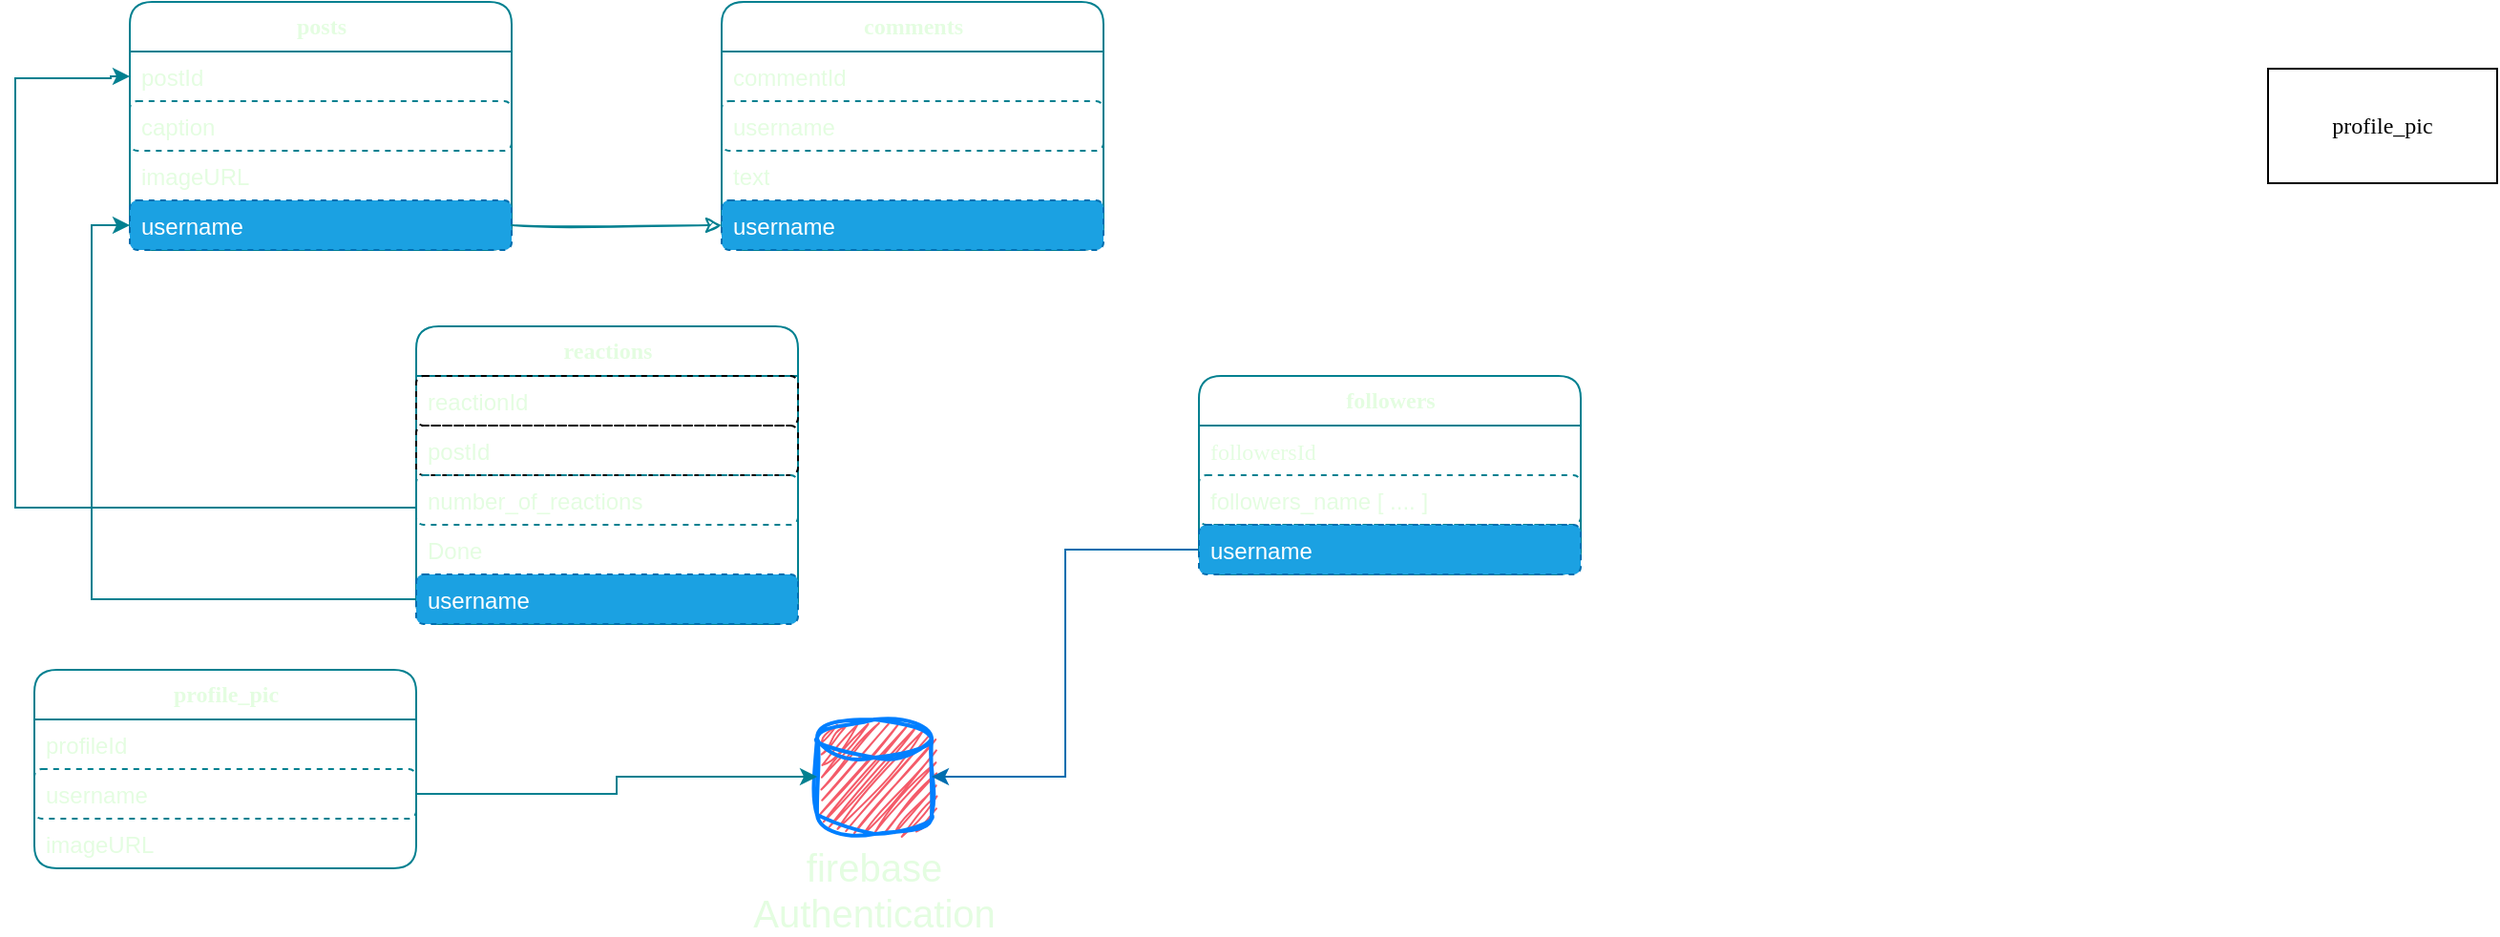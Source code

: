 <mxfile version="20.7.4" type="device"><diagram id="R2lEEEUBdFMjLlhIrx00" name="Page-1"><mxGraphModel dx="1114" dy="636" grid="1" gridSize="10" guides="1" tooltips="1" connect="1" arrows="1" fold="1" page="1" pageScale="1" pageWidth="2000" pageHeight="1100" math="0" shadow="0" extFonts="Permanent Marker^https://fonts.googleapis.com/css?family=Permanent+Marker"><root><mxCell id="0"/><mxCell id="1" parent="0"/><mxCell id="STt7UrihR1JewOlCiutB-57" value="&lt;b&gt;&lt;font face=&quot;Verdana&quot;&gt;posts&lt;/font&gt;&lt;/b&gt;" style="swimlane;fontStyle=0;childLayout=stackLayout;horizontal=1;startSize=26;fillColor=none;horizontalStack=0;resizeParent=1;resizeParentMax=0;resizeLast=0;collapsible=1;marginBottom=0;html=1;perimeterSpacing=10;shadow=0;labelBackgroundColor=none;strokeColor=#028090;fontColor=#E4FDE1;rounded=1;" parent="1" vertex="1"><mxGeometry x="90" y="120" width="200" height="130" as="geometry"/></mxCell><mxCell id="STt7UrihR1JewOlCiutB-58" value="&lt;font style=&quot;font-size: 12px;&quot;&gt;postId&lt;/font&gt;" style="text;strokeColor=none;fillColor=none;align=left;verticalAlign=top;spacingLeft=4;spacingRight=4;overflow=hidden;rotatable=0;points=[[0,0.5],[1,0.5]];portConstraint=eastwest;whiteSpace=wrap;html=1;dashed=1;shadow=0;labelBackgroundColor=none;fontColor=#E4FDE1;rounded=1;" parent="STt7UrihR1JewOlCiutB-57" vertex="1"><mxGeometry y="26" width="200" height="26" as="geometry"/></mxCell><mxCell id="STt7UrihR1JewOlCiutB-59" value="caption" style="text;strokeColor=#028090;fillColor=none;align=left;verticalAlign=top;spacingLeft=4;spacingRight=4;overflow=hidden;rotatable=0;points=[[0,0.5],[1,0.5]];portConstraint=eastwest;whiteSpace=wrap;html=1;dashed=1;shadow=0;labelBackgroundColor=none;fontColor=#E4FDE1;rounded=1;" parent="STt7UrihR1JewOlCiutB-57" vertex="1"><mxGeometry y="52" width="200" height="26" as="geometry"/></mxCell><mxCell id="STt7UrihR1JewOlCiutB-61" value="imageURL" style="text;strokeColor=none;fillColor=none;align=left;verticalAlign=top;spacingLeft=4;spacingRight=4;overflow=hidden;rotatable=0;points=[[0,0.5],[1,0.5]];portConstraint=eastwest;whiteSpace=wrap;html=1;dashed=1;shadow=0;labelBackgroundColor=none;fontColor=#E4FDE1;rounded=1;" parent="STt7UrihR1JewOlCiutB-57" vertex="1"><mxGeometry y="78" width="200" height="26" as="geometry"/></mxCell><mxCell id="STt7UrihR1JewOlCiutB-60" value="username" style="text;strokeColor=#006EAF;fillColor=#1ba1e2;align=left;verticalAlign=top;spacingLeft=4;spacingRight=4;overflow=hidden;rotatable=0;points=[[0,0.5],[1,0.5]];portConstraint=eastwest;whiteSpace=wrap;html=1;dashed=1;shadow=0;labelBackgroundColor=none;fontColor=#ffffff;rounded=1;" parent="STt7UrihR1JewOlCiutB-57" vertex="1"><mxGeometry y="104" width="200" height="26" as="geometry"/></mxCell><mxCell id="STt7UrihR1JewOlCiutB-62" value="&lt;font face=&quot;Verdana&quot;&gt;&lt;b&gt;comments&lt;/b&gt;&lt;/font&gt;" style="swimlane;fontStyle=0;childLayout=stackLayout;horizontal=1;startSize=26;fillColor=none;horizontalStack=0;resizeParent=1;resizeParentMax=0;resizeLast=0;collapsible=1;marginBottom=0;html=1;perimeterSpacing=10;shadow=0;labelBackgroundColor=none;strokeColor=#028090;fontColor=#E4FDE1;rounded=1;" parent="1" vertex="1"><mxGeometry x="400" y="120" width="200" height="130" as="geometry"/></mxCell><mxCell id="STt7UrihR1JewOlCiutB-63" value="&lt;font style=&quot;font-size: 12px;&quot;&gt;commentId&lt;/font&gt;" style="text;strokeColor=none;fillColor=none;align=left;verticalAlign=top;spacingLeft=4;spacingRight=4;overflow=hidden;rotatable=0;points=[[0,0.5],[1,0.5]];portConstraint=eastwest;whiteSpace=wrap;html=1;dashed=1;shadow=0;labelBackgroundColor=none;fontColor=#E4FDE1;rounded=1;" parent="STt7UrihR1JewOlCiutB-62" vertex="1"><mxGeometry y="26" width="200" height="26" as="geometry"/></mxCell><mxCell id="STt7UrihR1JewOlCiutB-64" value="username&lt;span style=&quot;white-space: pre;&quot;&gt;&#9;&lt;/span&gt;" style="text;strokeColor=#028090;fillColor=none;align=left;verticalAlign=top;spacingLeft=4;spacingRight=4;overflow=hidden;rotatable=0;points=[[0,0.5],[1,0.5]];portConstraint=eastwest;whiteSpace=wrap;html=1;dashed=1;shadow=0;labelBackgroundColor=none;fontColor=#E4FDE1;rounded=1;" parent="STt7UrihR1JewOlCiutB-62" vertex="1"><mxGeometry y="52" width="200" height="26" as="geometry"/></mxCell><mxCell id="STt7UrihR1JewOlCiutB-65" value="text" style="text;strokeColor=none;fillColor=none;align=left;verticalAlign=top;spacingLeft=4;spacingRight=4;overflow=hidden;rotatable=0;points=[[0,0.5],[1,0.5]];portConstraint=eastwest;whiteSpace=wrap;html=1;dashed=1;shadow=0;labelBackgroundColor=none;fontColor=#E4FDE1;rounded=1;" parent="STt7UrihR1JewOlCiutB-62" vertex="1"><mxGeometry y="78" width="200" height="26" as="geometry"/></mxCell><mxCell id="STt7UrihR1JewOlCiutB-66" value="username" style="text;strokeColor=#006EAF;fillColor=#1ba1e2;align=left;verticalAlign=top;spacingLeft=4;spacingRight=4;overflow=hidden;rotatable=0;points=[[0,0.5],[1,0.5]];portConstraint=eastwest;whiteSpace=wrap;html=1;dashed=1;shadow=0;labelBackgroundColor=none;fontColor=#ffffff;rounded=1;" parent="STt7UrihR1JewOlCiutB-62" vertex="1"><mxGeometry y="104" width="200" height="26" as="geometry"/></mxCell><mxCell id="STt7UrihR1JewOlCiutB-67" style="edgeStyle=orthogonalEdgeStyle;rounded=0;sketch=1;hachureGap=4;jiggle=2;curveFitting=1;orthogonalLoop=1;jettySize=auto;html=1;exitX=1;exitY=0.5;exitDx=0;exitDy=0;strokeColor=#028090;fontFamily=Architects Daughter;fontSource=https%3A%2F%2Ffonts.googleapis.com%2Fcss%3Ffamily%3DArchitects%2BDaughter;fontSize=16;fontColor=#E4FDE1;fillColor=#F45B69;comic=0;" parent="1" source="STt7UrihR1JewOlCiutB-60" target="STt7UrihR1JewOlCiutB-66" edge="1"><mxGeometry relative="1" as="geometry"/></mxCell><mxCell id="STt7UrihR1JewOlCiutB-68" value="&lt;font face=&quot;Verdana&quot;&gt;&lt;b&gt;reactions&lt;/b&gt;&lt;/font&gt;" style="swimlane;fontStyle=0;childLayout=stackLayout;horizontal=1;startSize=26;fillColor=none;horizontalStack=0;resizeParent=1;resizeParentMax=0;resizeLast=0;collapsible=1;marginBottom=0;html=1;perimeterSpacing=10;shadow=0;labelBackgroundColor=none;strokeColor=#028090;fontColor=#E4FDE1;rounded=1;" parent="1" vertex="1"><mxGeometry x="240" y="290" width="200" height="156" as="geometry"/></mxCell><mxCell id="STt7UrihR1JewOlCiutB-75" value="&lt;font style=&quot;font-size: 12px;&quot;&gt;reactionId&lt;/font&gt;" style="text;strokeColor=default;fillColor=none;align=left;verticalAlign=top;spacingLeft=4;spacingRight=4;overflow=hidden;rotatable=0;points=[[0,0.5],[1,0.5]];portConstraint=eastwest;whiteSpace=wrap;html=1;dashed=1;shadow=0;labelBackgroundColor=none;fontColor=#E4FDE1;rounded=1;comic=0;glass=0;" parent="STt7UrihR1JewOlCiutB-68" vertex="1"><mxGeometry y="26" width="200" height="26" as="geometry"/></mxCell><mxCell id="STt7UrihR1JewOlCiutB-69" value="&lt;font style=&quot;font-size: 12px;&quot;&gt;postId&lt;/font&gt;" style="text;strokeColor=default;fillColor=none;align=left;verticalAlign=top;spacingLeft=4;spacingRight=4;overflow=hidden;rotatable=0;points=[[0,0.5],[1,0.5]];portConstraint=eastwest;whiteSpace=wrap;html=1;dashed=1;shadow=0;labelBackgroundColor=none;fontColor=#E4FDE1;rounded=1;comic=0;" parent="STt7UrihR1JewOlCiutB-68" vertex="1"><mxGeometry y="52" width="200" height="26" as="geometry"/></mxCell><mxCell id="STt7UrihR1JewOlCiutB-70" value="number_of_reactions" style="text;strokeColor=#028090;fillColor=none;align=left;verticalAlign=top;spacingLeft=4;spacingRight=4;overflow=hidden;rotatable=0;points=[[0,0.5],[1,0.5]];portConstraint=eastwest;whiteSpace=wrap;html=1;dashed=1;shadow=0;labelBackgroundColor=none;fontColor=#E4FDE1;rounded=1;comic=0;" parent="STt7UrihR1JewOlCiutB-68" vertex="1"><mxGeometry y="78" width="200" height="26" as="geometry"/></mxCell><mxCell id="STt7UrihR1JewOlCiutB-71" value="Done" style="text;strokeColor=none;fillColor=none;align=left;verticalAlign=top;spacingLeft=4;spacingRight=4;overflow=hidden;rotatable=0;points=[[0,0.5],[1,0.5]];portConstraint=eastwest;whiteSpace=wrap;html=1;dashed=1;shadow=0;labelBackgroundColor=none;fontColor=#E4FDE1;rounded=1;comic=0;" parent="STt7UrihR1JewOlCiutB-68" vertex="1"><mxGeometry y="104" width="200" height="26" as="geometry"/></mxCell><mxCell id="STt7UrihR1JewOlCiutB-72" value="username" style="text;strokeColor=#006EAF;fillColor=#1ba1e2;align=left;verticalAlign=top;spacingLeft=4;spacingRight=4;overflow=hidden;rotatable=0;points=[[0,0.5],[1,0.5]];portConstraint=eastwest;whiteSpace=wrap;html=1;dashed=1;shadow=0;labelBackgroundColor=none;fontColor=#ffffff;rounded=1;" parent="STt7UrihR1JewOlCiutB-68" vertex="1"><mxGeometry y="130" width="200" height="26" as="geometry"/></mxCell><mxCell id="STt7UrihR1JewOlCiutB-74" style="edgeStyle=orthogonalEdgeStyle;rounded=0;hachureGap=4;orthogonalLoop=1;jettySize=auto;html=1;entryX=0;entryY=0.5;entryDx=0;entryDy=0;strokeColor=#028090;fontFamily=Helvetica;fontSize=16;fontColor=#E4FDE1;fillColor=#F45B69;" parent="1" source="STt7UrihR1JewOlCiutB-72" target="STt7UrihR1JewOlCiutB-60" edge="1"><mxGeometry relative="1" as="geometry"/></mxCell><mxCell id="STt7UrihR1JewOlCiutB-76" style="edgeStyle=orthogonalEdgeStyle;rounded=0;hachureGap=4;orthogonalLoop=1;jettySize=auto;html=1;entryX=0;entryY=0.5;entryDx=0;entryDy=0;strokeColor=#028090;fontFamily=Helvetica;fontSize=16;fontColor=#E4FDE1;fillColor=#F45B69;exitX=0;exitY=0.5;exitDx=0;exitDy=0;" parent="1" source="STt7UrihR1JewOlCiutB-70" target="STt7UrihR1JewOlCiutB-58" edge="1"><mxGeometry relative="1" as="geometry"><Array as="points"><mxPoint x="240" y="385"/><mxPoint x="30" y="385"/><mxPoint x="30" y="160"/><mxPoint x="80" y="160"/><mxPoint x="80" y="159"/></Array></mxGeometry></mxCell><mxCell id="STt7UrihR1JewOlCiutB-77" value="&lt;font face=&quot;Verdana&quot;&gt;&lt;b&gt;profile_pic&lt;/b&gt;&lt;/font&gt;" style="swimlane;fontStyle=0;childLayout=stackLayout;horizontal=1;startSize=26;fillColor=none;horizontalStack=0;resizeParent=1;resizeParentMax=0;resizeLast=0;collapsible=1;marginBottom=0;html=1;perimeterSpacing=10;shadow=0;labelBackgroundColor=none;strokeColor=#028090;fontColor=#E4FDE1;rounded=1;" parent="1" vertex="1"><mxGeometry x="40" y="470" width="200" height="104" as="geometry"/></mxCell><mxCell id="STt7UrihR1JewOlCiutB-78" value="&lt;font style=&quot;font-size: 12px;&quot;&gt;profileId&lt;/font&gt;" style="text;strokeColor=none;fillColor=none;align=left;verticalAlign=top;spacingLeft=4;spacingRight=4;overflow=hidden;rotatable=0;points=[[0,0.5],[1,0.5]];portConstraint=eastwest;whiteSpace=wrap;html=1;dashed=1;shadow=0;labelBackgroundColor=none;fontColor=#E4FDE1;rounded=1;" parent="STt7UrihR1JewOlCiutB-77" vertex="1"><mxGeometry y="26" width="200" height="26" as="geometry"/></mxCell><mxCell id="STt7UrihR1JewOlCiutB-79" value="username&lt;span style=&quot;white-space: pre;&quot;&gt;&#9;&lt;/span&gt;" style="text;strokeColor=#028090;fillColor=none;align=left;verticalAlign=top;spacingLeft=4;spacingRight=4;overflow=hidden;rotatable=0;points=[[0,0.5],[1,0.5]];portConstraint=eastwest;whiteSpace=wrap;html=1;dashed=1;shadow=0;labelBackgroundColor=none;fontColor=#E4FDE1;rounded=1;" parent="STt7UrihR1JewOlCiutB-77" vertex="1"><mxGeometry y="52" width="200" height="26" as="geometry"/></mxCell><mxCell id="STt7UrihR1JewOlCiutB-80" value="imageURL" style="text;strokeColor=none;fillColor=none;align=left;verticalAlign=top;spacingLeft=4;spacingRight=4;overflow=hidden;rotatable=0;points=[[0,0.5],[1,0.5]];portConstraint=eastwest;whiteSpace=wrap;html=1;dashed=1;shadow=0;labelBackgroundColor=none;fontColor=#E4FDE1;rounded=1;" parent="STt7UrihR1JewOlCiutB-77" vertex="1"><mxGeometry y="78" width="200" height="26" as="geometry"/></mxCell><mxCell id="STt7UrihR1JewOlCiutB-83" value="" style="strokeWidth=2;html=1;shape=mxgraph.flowchart.database;whiteSpace=wrap;sketch=1;hachureGap=4;jiggle=2;curveFitting=1;strokeColor=#007FFF;fontFamily=Helvetica;fontSize=20;fontColor=#E4FDE1;fillColor=#F45B69;" parent="1" vertex="1"><mxGeometry x="450" y="496" width="60" height="60" as="geometry"/></mxCell><mxCell id="STt7UrihR1JewOlCiutB-84" style="edgeStyle=orthogonalEdgeStyle;rounded=0;hachureGap=4;orthogonalLoop=1;jettySize=auto;html=1;strokeColor=#028090;fontFamily=Helvetica;fontSize=16;fontColor=#E4FDE1;fillColor=#F45B69;" parent="1" source="STt7UrihR1JewOlCiutB-79" target="STt7UrihR1JewOlCiutB-83" edge="1"><mxGeometry relative="1" as="geometry"/></mxCell><mxCell id="STt7UrihR1JewOlCiutB-85" value="firebase Authentication" style="text;html=1;strokeColor=none;fillColor=none;align=center;verticalAlign=middle;whiteSpace=wrap;rounded=0;sketch=1;hachureGap=4;jiggle=2;curveFitting=1;fontFamily=Helvetica;fontSize=20;fontColor=#E4FDE1;" parent="1" vertex="1"><mxGeometry x="420" y="570" width="120" height="30" as="geometry"/></mxCell><mxCell id="Ov1Pk3ogP2lVxJMz87sB-2" value="&lt;font face=&quot;Verdana&quot;&gt;&lt;b&gt;followers&lt;/b&gt;&lt;/font&gt;" style="swimlane;fontStyle=0;childLayout=stackLayout;horizontal=1;startSize=26;fillColor=none;horizontalStack=0;resizeParent=1;resizeParentMax=0;resizeLast=0;collapsible=1;marginBottom=0;html=1;perimeterSpacing=10;shadow=0;labelBackgroundColor=none;strokeColor=#028090;fontColor=#E4FDE1;rounded=1;" parent="1" vertex="1"><mxGeometry x="650" y="316" width="200" height="104" as="geometry"/></mxCell><mxCell id="Ov1Pk3ogP2lVxJMz87sB-3" value="&lt;font face=&quot;Verdana&quot; style=&quot;font-size: 12px;&quot;&gt;followersId&lt;/font&gt;" style="text;strokeColor=none;fillColor=none;align=left;verticalAlign=top;spacingLeft=4;spacingRight=4;overflow=hidden;rotatable=0;points=[[0,0.5],[1,0.5]];portConstraint=eastwest;whiteSpace=wrap;html=1;dashed=1;shadow=0;labelBackgroundColor=none;fontColor=#E4FDE1;rounded=1;" parent="Ov1Pk3ogP2lVxJMz87sB-2" vertex="1"><mxGeometry y="26" width="200" height="26" as="geometry"/></mxCell><mxCell id="Ov1Pk3ogP2lVxJMz87sB-4" value="followers_name [ .... ]" style="text;strokeColor=#028090;fillColor=none;align=left;verticalAlign=top;spacingLeft=4;spacingRight=4;overflow=hidden;rotatable=0;points=[[0,0.5],[1,0.5]];portConstraint=eastwest;whiteSpace=wrap;html=1;dashed=1;shadow=0;labelBackgroundColor=none;fontColor=#E4FDE1;rounded=1;" parent="Ov1Pk3ogP2lVxJMz87sB-2" vertex="1"><mxGeometry y="52" width="200" height="26" as="geometry"/></mxCell><mxCell id="Ov1Pk3ogP2lVxJMz87sB-6" value="username" style="text;strokeColor=#006EAF;fillColor=#1ba1e2;align=left;verticalAlign=top;spacingLeft=4;spacingRight=4;overflow=hidden;rotatable=0;points=[[0,0.5],[1,0.5]];portConstraint=eastwest;whiteSpace=wrap;html=1;dashed=1;shadow=0;labelBackgroundColor=none;fontColor=#ffffff;rounded=1;" parent="Ov1Pk3ogP2lVxJMz87sB-2" vertex="1"><mxGeometry y="78" width="200" height="26" as="geometry"/></mxCell><mxCell id="Ov1Pk3ogP2lVxJMz87sB-7" style="edgeStyle=orthogonalEdgeStyle;rounded=0;sketch=0;orthogonalLoop=1;jettySize=auto;html=1;entryX=1;entryY=0.5;entryDx=0;entryDy=0;entryPerimeter=0;fontFamily=Verdana;fillColor=#1ba1e2;strokeColor=#006EAF;" parent="1" source="Ov1Pk3ogP2lVxJMz87sB-6" target="STt7UrihR1JewOlCiutB-83" edge="1"><mxGeometry relative="1" as="geometry"/></mxCell><mxCell id="Ov1Pk3ogP2lVxJMz87sB-8" value="profile_pic" style="rounded=0;whiteSpace=wrap;html=1;fontFamily=Verdana;" parent="1" vertex="1"><mxGeometry x="1210" y="155" width="120" height="60" as="geometry"/></mxCell></root></mxGraphModel></diagram></mxfile>